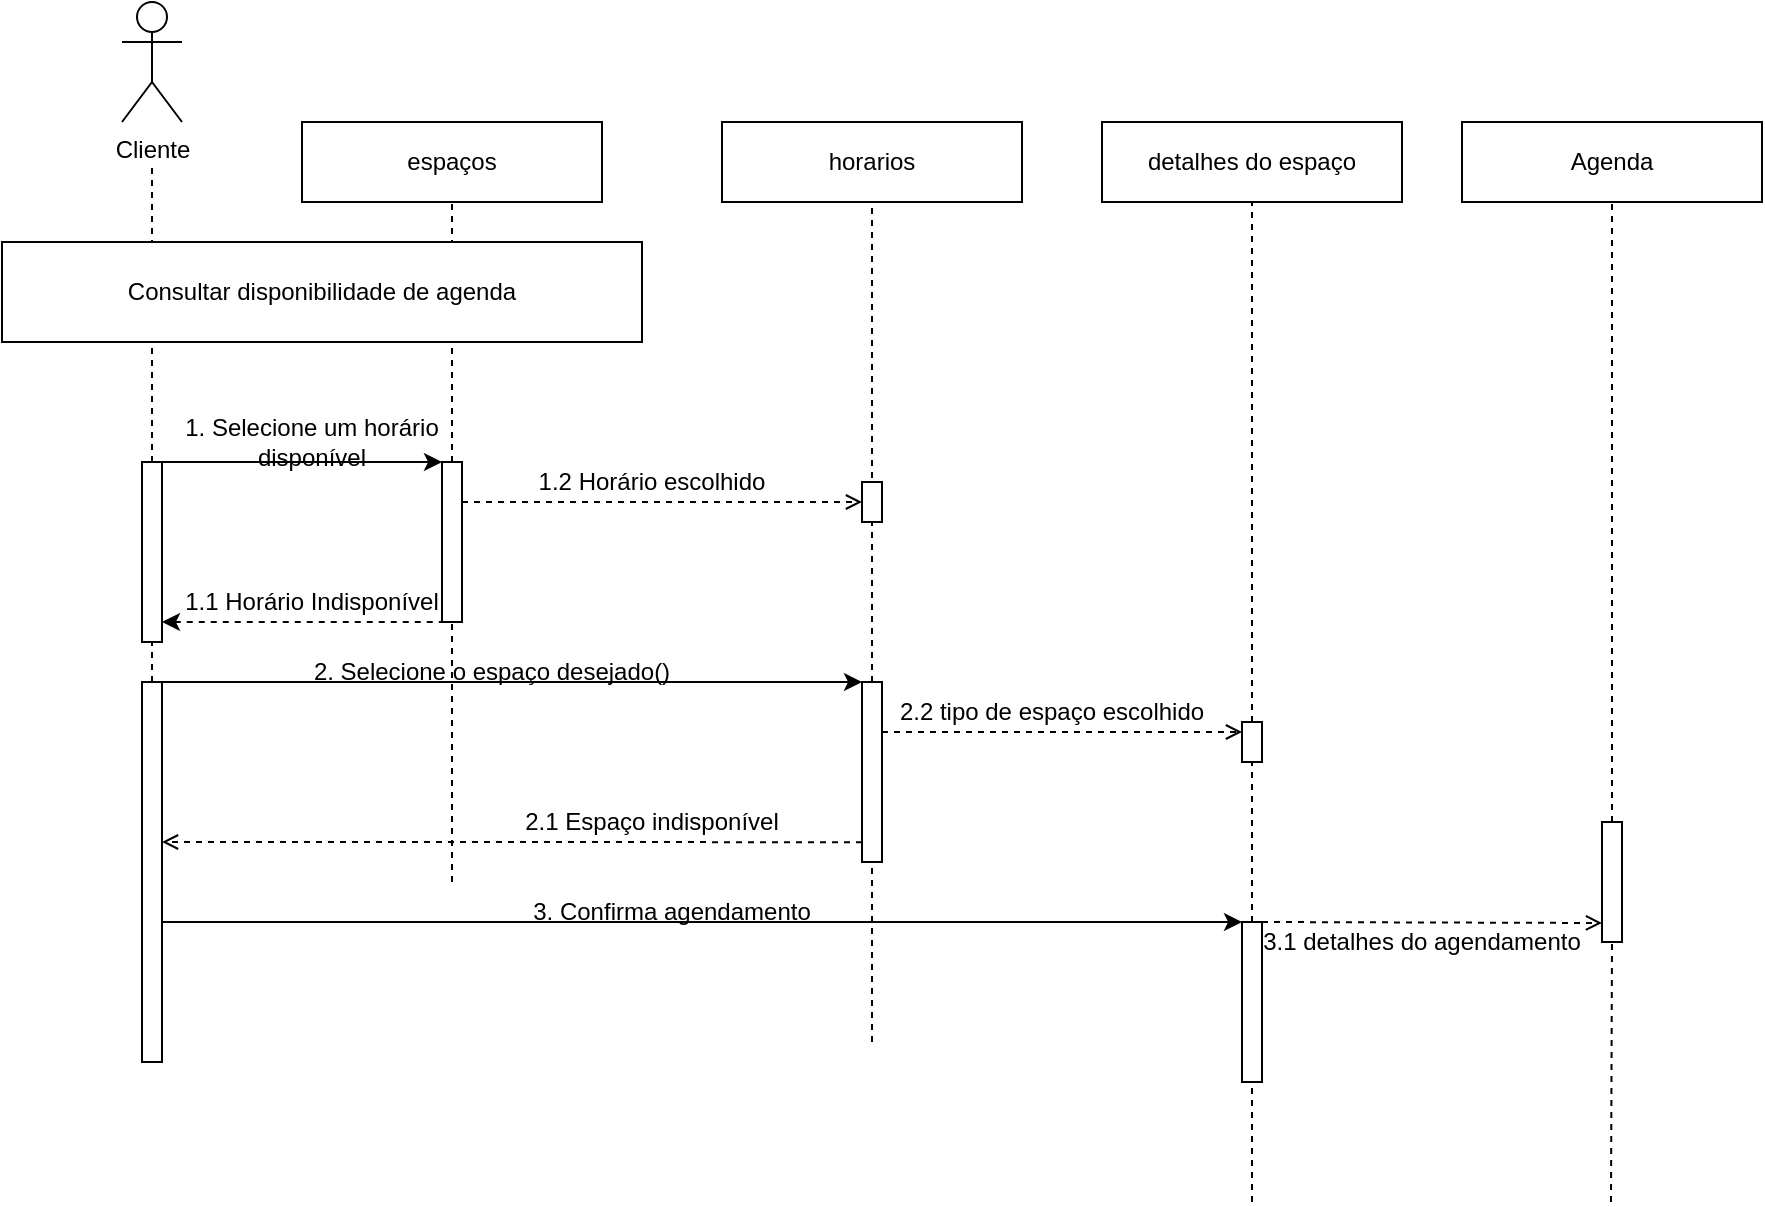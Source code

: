 <mxfile version="21.7.5" type="device">
  <diagram name="Page-1" id="2YBvvXClWsGukQMizWep">
    <mxGraphModel dx="1658" dy="851" grid="1" gridSize="10" guides="1" tooltips="1" connect="1" arrows="1" fold="1" page="1" pageScale="1" pageWidth="850" pageHeight="1100" math="0" shadow="0">
      <root>
        <mxCell id="0" />
        <mxCell id="1" parent="0" />
        <mxCell id="2an6MPPrzPokmKwTBV1P-36" value="" style="endArrow=none;dashed=1;html=1;rounded=0;entryX=0.5;entryY=1;entryDx=0;entryDy=0;" parent="1" source="2an6MPPrzPokmKwTBV1P-35" edge="1">
          <mxGeometry width="50" height="50" relative="1" as="geometry">
            <mxPoint x="665" y="670" as="sourcePoint" />
            <mxPoint x="664.5" y="430" as="targetPoint" />
          </mxGeometry>
        </mxCell>
        <mxCell id="2an6MPPrzPokmKwTBV1P-6" value="Cliente" style="shape=umlActor;verticalLabelPosition=bottom;verticalAlign=top;html=1;outlineConnect=0;" parent="1" vertex="1">
          <mxGeometry x="100" y="70" width="30" height="60" as="geometry" />
        </mxCell>
        <mxCell id="2an6MPPrzPokmKwTBV1P-8" value="" style="endArrow=none;dashed=1;html=1;rounded=0;" parent="1" target="aM9ryv3xv72pqoxQDRHE-2" edge="1">
          <mxGeometry width="50" height="50" relative="1" as="geometry">
            <mxPoint x="115" y="410" as="sourcePoint" />
            <mxPoint x="114.5" y="150" as="targetPoint" />
          </mxGeometry>
        </mxCell>
        <mxCell id="2an6MPPrzPokmKwTBV1P-14" style="edgeStyle=elbowEdgeStyle;rounded=0;orthogonalLoop=1;jettySize=auto;html=1;elbow=vertical;curved=0;" parent="1" edge="1">
          <mxGeometry relative="1" as="geometry">
            <mxPoint x="120" y="300" as="sourcePoint" />
            <mxPoint x="260" y="300" as="targetPoint" />
          </mxGeometry>
        </mxCell>
        <mxCell id="aM9ryv3xv72pqoxQDRHE-2" value="" style="html=1;points=[];perimeter=orthogonalPerimeter;outlineConnect=0;targetShapes=umlLifeline;portConstraint=eastwest;newEdgeStyle={&quot;edgeStyle&quot;:&quot;elbowEdgeStyle&quot;,&quot;elbow&quot;:&quot;vertical&quot;,&quot;curved&quot;:0,&quot;rounded&quot;:0};" parent="1" vertex="1">
          <mxGeometry x="110" y="300" width="10" height="90" as="geometry" />
        </mxCell>
        <mxCell id="2an6MPPrzPokmKwTBV1P-10" value="espaços" style="rounded=0;whiteSpace=wrap;html=1;" parent="1" vertex="1">
          <mxGeometry x="190" y="130" width="150" height="40" as="geometry" />
        </mxCell>
        <mxCell id="2an6MPPrzPokmKwTBV1P-11" value="" style="endArrow=none;dashed=1;html=1;rounded=0;entryX=0.5;entryY=1;entryDx=0;entryDy=0;" parent="1" source="2an6MPPrzPokmKwTBV1P-12" target="2an6MPPrzPokmKwTBV1P-10" edge="1">
          <mxGeometry width="50" height="50" relative="1" as="geometry">
            <mxPoint x="265" y="400" as="sourcePoint" />
            <mxPoint x="264.5" y="260" as="targetPoint" />
          </mxGeometry>
        </mxCell>
        <mxCell id="2an6MPPrzPokmKwTBV1P-13" value="" style="endArrow=none;dashed=1;html=1;rounded=0;entryX=0.5;entryY=1;entryDx=0;entryDy=0;" parent="1" target="2an6MPPrzPokmKwTBV1P-12" edge="1">
          <mxGeometry width="50" height="50" relative="1" as="geometry">
            <mxPoint x="265" y="510" as="sourcePoint" />
            <mxPoint x="265" y="170" as="targetPoint" />
          </mxGeometry>
        </mxCell>
        <mxCell id="2an6MPPrzPokmKwTBV1P-12" value="" style="html=1;points=[];perimeter=orthogonalPerimeter;outlineConnect=0;targetShapes=umlLifeline;portConstraint=eastwest;newEdgeStyle={&quot;edgeStyle&quot;:&quot;elbowEdgeStyle&quot;,&quot;elbow&quot;:&quot;vertical&quot;,&quot;curved&quot;:0,&quot;rounded&quot;:0};" parent="1" vertex="1">
          <mxGeometry x="260" y="300" width="10" height="80" as="geometry" />
        </mxCell>
        <mxCell id="2an6MPPrzPokmKwTBV1P-15" value="1. Selecione um horário disponível" style="text;html=1;strokeColor=none;fillColor=none;align=center;verticalAlign=middle;whiteSpace=wrap;rounded=0;" parent="1" vertex="1">
          <mxGeometry x="120" y="280" width="150" height="20" as="geometry" />
        </mxCell>
        <mxCell id="2an6MPPrzPokmKwTBV1P-17" value="" style="endArrow=none;dashed=1;html=1;rounded=0;startArrow=classic;startFill=1;" parent="1" source="aM9ryv3xv72pqoxQDRHE-2" edge="1">
          <mxGeometry width="50" height="50" relative="1" as="geometry">
            <mxPoint x="125" y="380" as="sourcePoint" />
            <mxPoint x="265" y="380" as="targetPoint" />
          </mxGeometry>
        </mxCell>
        <mxCell id="2an6MPPrzPokmKwTBV1P-19" value="" style="endArrow=open;dashed=1;html=1;rounded=0;endFill=0;" parent="1" target="2an6MPPrzPokmKwTBV1P-22" edge="1">
          <mxGeometry width="50" height="50" relative="1" as="geometry">
            <mxPoint x="270" y="320" as="sourcePoint" />
            <mxPoint x="400" y="320" as="targetPoint" />
          </mxGeometry>
        </mxCell>
        <mxCell id="2an6MPPrzPokmKwTBV1P-24" style="edgeStyle=elbowEdgeStyle;rounded=0;orthogonalLoop=1;jettySize=auto;html=1;elbow=vertical;curved=0;entryX=0;entryY=0;entryDx=0;entryDy=0;entryPerimeter=0;" parent="1" source="2an6MPPrzPokmKwTBV1P-23" target="2an6MPPrzPokmKwTBV1P-26" edge="1">
          <mxGeometry relative="1" as="geometry">
            <mxPoint x="430" y="410" as="targetPoint" />
          </mxGeometry>
        </mxCell>
        <mxCell id="2an6MPPrzPokmKwTBV1P-39" style="edgeStyle=elbowEdgeStyle;rounded=0;orthogonalLoop=1;jettySize=auto;html=1;elbow=vertical;curved=0;" parent="1" edge="1">
          <mxGeometry relative="1" as="geometry">
            <mxPoint x="120" y="530" as="sourcePoint" />
            <mxPoint x="660" y="530" as="targetPoint" />
          </mxGeometry>
        </mxCell>
        <mxCell id="2an6MPPrzPokmKwTBV1P-23" value="" style="html=1;points=[];perimeter=orthogonalPerimeter;outlineConnect=0;targetShapes=umlLifeline;portConstraint=eastwest;newEdgeStyle={&quot;edgeStyle&quot;:&quot;elbowEdgeStyle&quot;,&quot;elbow&quot;:&quot;vertical&quot;,&quot;curved&quot;:0,&quot;rounded&quot;:0};" parent="1" vertex="1">
          <mxGeometry x="110" y="410" width="10" height="190" as="geometry" />
        </mxCell>
        <mxCell id="2an6MPPrzPokmKwTBV1P-25" value="" style="endArrow=none;dashed=1;html=1;rounded=0;entryX=0.5;entryY=1;entryDx=0;entryDy=0;" parent="1" target="2an6MPPrzPokmKwTBV1P-47" edge="1">
          <mxGeometry width="50" height="50" relative="1" as="geometry">
            <mxPoint x="475" y="590" as="sourcePoint" />
            <mxPoint x="475" y="180" as="targetPoint" />
          </mxGeometry>
        </mxCell>
        <mxCell id="2an6MPPrzPokmKwTBV1P-22" value="" style="html=1;points=[];perimeter=orthogonalPerimeter;outlineConnect=0;targetShapes=umlLifeline;portConstraint=eastwest;newEdgeStyle={&quot;edgeStyle&quot;:&quot;elbowEdgeStyle&quot;,&quot;elbow&quot;:&quot;vertical&quot;,&quot;curved&quot;:0,&quot;rounded&quot;:0};" parent="1" vertex="1">
          <mxGeometry x="470" y="310" width="10" height="20" as="geometry" />
        </mxCell>
        <mxCell id="2an6MPPrzPokmKwTBV1P-26" value="" style="html=1;points=[];perimeter=orthogonalPerimeter;outlineConnect=0;targetShapes=umlLifeline;portConstraint=eastwest;newEdgeStyle={&quot;edgeStyle&quot;:&quot;elbowEdgeStyle&quot;,&quot;elbow&quot;:&quot;vertical&quot;,&quot;curved&quot;:0,&quot;rounded&quot;:0};" parent="1" vertex="1">
          <mxGeometry x="470" y="410" width="10" height="90" as="geometry" />
        </mxCell>
        <mxCell id="2an6MPPrzPokmKwTBV1P-27" value="2. Selecione o espaço desejado()" style="text;html=1;strokeColor=none;fillColor=none;align=center;verticalAlign=middle;whiteSpace=wrap;rounded=0;" parent="1" vertex="1">
          <mxGeometry x="190" y="390" width="190" height="30" as="geometry" />
        </mxCell>
        <mxCell id="2an6MPPrzPokmKwTBV1P-28" value="" style="endArrow=none;dashed=1;html=1;rounded=0;" parent="1" source="aM9ryv3xv72pqoxQDRHE-2" edge="1">
          <mxGeometry width="50" height="50" relative="1" as="geometry">
            <mxPoint x="114.5" y="290" as="sourcePoint" />
            <mxPoint x="115" y="150" as="targetPoint" />
          </mxGeometry>
        </mxCell>
        <mxCell id="2an6MPPrzPokmKwTBV1P-33" value="" style="endArrow=open;dashed=1;html=1;rounded=0;endFill=0;" parent="1" target="2an6MPPrzPokmKwTBV1P-35" edge="1">
          <mxGeometry width="50" height="50" relative="1" as="geometry">
            <mxPoint x="480" y="435" as="sourcePoint" />
            <mxPoint x="600" y="434.5" as="targetPoint" />
          </mxGeometry>
        </mxCell>
        <mxCell id="2an6MPPrzPokmKwTBV1P-38" value="" style="endArrow=none;dashed=1;html=1;rounded=0;entryX=0.5;entryY=1;entryDx=0;entryDy=0;" parent="1" target="2an6MPPrzPokmKwTBV1P-37" edge="1">
          <mxGeometry width="50" height="50" relative="1" as="geometry">
            <mxPoint x="665" y="670" as="sourcePoint" />
            <mxPoint x="664.5" y="430" as="targetPoint" />
          </mxGeometry>
        </mxCell>
        <mxCell id="2an6MPPrzPokmKwTBV1P-37" value="" style="html=1;points=[];perimeter=orthogonalPerimeter;outlineConnect=0;targetShapes=umlLifeline;portConstraint=eastwest;newEdgeStyle={&quot;edgeStyle&quot;:&quot;elbowEdgeStyle&quot;,&quot;elbow&quot;:&quot;vertical&quot;,&quot;curved&quot;:0,&quot;rounded&quot;:0};" parent="1" vertex="1">
          <mxGeometry x="660" y="530" width="10" height="80" as="geometry" />
        </mxCell>
        <mxCell id="2an6MPPrzPokmKwTBV1P-40" value="3. Confirma agendamento " style="text;html=1;strokeColor=none;fillColor=none;align=center;verticalAlign=middle;whiteSpace=wrap;rounded=0;" parent="1" vertex="1">
          <mxGeometry x="280" y="510" width="190" height="30" as="geometry" />
        </mxCell>
        <mxCell id="2an6MPPrzPokmKwTBV1P-4" value="Consultar disponibilidade de agenda" style="rounded=0;whiteSpace=wrap;html=1;" parent="1" vertex="1">
          <mxGeometry x="40" y="190" width="320" height="50" as="geometry" />
        </mxCell>
        <mxCell id="2an6MPPrzPokmKwTBV1P-41" value="Agenda" style="rounded=0;whiteSpace=wrap;html=1;" parent="1" vertex="1">
          <mxGeometry x="770" y="130" width="150" height="40" as="geometry" />
        </mxCell>
        <mxCell id="2an6MPPrzPokmKwTBV1P-42" value="" style="endArrow=open;dashed=1;html=1;rounded=0;endFill=0;" parent="1" edge="1">
          <mxGeometry width="50" height="50" relative="1" as="geometry">
            <mxPoint x="670" y="530" as="sourcePoint" />
            <mxPoint x="840" y="530.5" as="targetPoint" />
          </mxGeometry>
        </mxCell>
        <mxCell id="2an6MPPrzPokmKwTBV1P-44" value="" style="endArrow=none;dashed=1;html=1;rounded=0;entryX=0.5;entryY=1;entryDx=0;entryDy=0;" parent="1" target="2an6MPPrzPokmKwTBV1P-41" edge="1" source="2an6MPPrzPokmKwTBV1P-43">
          <mxGeometry width="50" height="50" relative="1" as="geometry">
            <mxPoint x="844.5" y="670" as="sourcePoint" />
            <mxPoint x="844.5" y="610" as="targetPoint" />
          </mxGeometry>
        </mxCell>
        <mxCell id="2an6MPPrzPokmKwTBV1P-46" value="" style="endArrow=none;dashed=1;html=1;rounded=0;entryX=0.5;entryY=1;entryDx=0;entryDy=0;" parent="1" source="2an6MPPrzPokmKwTBV1P-35" edge="1">
          <mxGeometry width="50" height="50" relative="1" as="geometry">
            <mxPoint x="665" y="530" as="sourcePoint" />
            <mxPoint x="665" y="160" as="targetPoint" />
          </mxGeometry>
        </mxCell>
        <mxCell id="2an6MPPrzPokmKwTBV1P-47" value="horarios" style="rounded=0;whiteSpace=wrap;html=1;" parent="1" vertex="1">
          <mxGeometry x="400" y="130" width="150" height="40" as="geometry" />
        </mxCell>
        <mxCell id="2an6MPPrzPokmKwTBV1P-48" value="detalhes do espaço" style="rounded=0;whiteSpace=wrap;html=1;" parent="1" vertex="1">
          <mxGeometry x="590" y="130" width="150" height="40" as="geometry" />
        </mxCell>
        <mxCell id="2an6MPPrzPokmKwTBV1P-49" value="" style="endArrow=none;dashed=1;html=1;rounded=0;entryX=0.5;entryY=1;entryDx=0;entryDy=0;" parent="1" source="2an6MPPrzPokmKwTBV1P-37" target="2an6MPPrzPokmKwTBV1P-35" edge="1">
          <mxGeometry width="50" height="50" relative="1" as="geometry">
            <mxPoint x="665" y="530" as="sourcePoint" />
            <mxPoint x="665" y="160" as="targetPoint" />
          </mxGeometry>
        </mxCell>
        <mxCell id="2an6MPPrzPokmKwTBV1P-35" value="" style="html=1;points=[];perimeter=orthogonalPerimeter;outlineConnect=0;targetShapes=umlLifeline;portConstraint=eastwest;newEdgeStyle={&quot;edgeStyle&quot;:&quot;elbowEdgeStyle&quot;,&quot;elbow&quot;:&quot;vertical&quot;,&quot;curved&quot;:0,&quot;rounded&quot;:0};" parent="1" vertex="1">
          <mxGeometry x="660" y="430" width="10" height="20" as="geometry" />
        </mxCell>
        <mxCell id="2an6MPPrzPokmKwTBV1P-51" value="" style="endArrow=open;dashed=1;html=1;rounded=0;endFill=0;entryX=1;entryY=0.368;entryDx=0;entryDy=0;entryPerimeter=0;" parent="1" edge="1">
          <mxGeometry width="50" height="50" relative="1" as="geometry">
            <mxPoint x="470" y="490.08" as="sourcePoint" />
            <mxPoint x="120" y="490.0" as="targetPoint" />
          </mxGeometry>
        </mxCell>
        <mxCell id="2an6MPPrzPokmKwTBV1P-52" value="2.1 Espaço indisponível" style="text;html=1;strokeColor=none;fillColor=none;align=center;verticalAlign=middle;whiteSpace=wrap;rounded=0;" parent="1" vertex="1">
          <mxGeometry x="300" y="470" width="130" height="20" as="geometry" />
        </mxCell>
        <mxCell id="fKUN-7aVizzdn0GA6dgH-1" value="1.1 Horário Indisponível" style="text;html=1;strokeColor=none;fillColor=none;align=center;verticalAlign=middle;whiteSpace=wrap;rounded=0;" vertex="1" parent="1">
          <mxGeometry x="110" y="360" width="170" height="20" as="geometry" />
        </mxCell>
        <mxCell id="fKUN-7aVizzdn0GA6dgH-4" value="" style="endArrow=none;dashed=1;html=1;rounded=0;entryX=0.5;entryY=1;entryDx=0;entryDy=0;" edge="1" parent="1" target="2an6MPPrzPokmKwTBV1P-43">
          <mxGeometry width="50" height="50" relative="1" as="geometry">
            <mxPoint x="844.5" y="670" as="sourcePoint" />
            <mxPoint x="845" y="170" as="targetPoint" />
          </mxGeometry>
        </mxCell>
        <mxCell id="2an6MPPrzPokmKwTBV1P-43" value="" style="html=1;points=[];perimeter=orthogonalPerimeter;outlineConnect=0;targetShapes=umlLifeline;portConstraint=eastwest;newEdgeStyle={&quot;edgeStyle&quot;:&quot;elbowEdgeStyle&quot;,&quot;elbow&quot;:&quot;vertical&quot;,&quot;curved&quot;:0,&quot;rounded&quot;:0};" parent="1" vertex="1">
          <mxGeometry x="840" y="480" width="10" height="60" as="geometry" />
        </mxCell>
        <mxCell id="fKUN-7aVizzdn0GA6dgH-5" value="3.1 detalhes do agendamento" style="text;html=1;strokeColor=none;fillColor=none;align=center;verticalAlign=middle;whiteSpace=wrap;rounded=0;" vertex="1" parent="1">
          <mxGeometry x="650" y="530" width="200" height="20" as="geometry" />
        </mxCell>
        <mxCell id="fKUN-7aVizzdn0GA6dgH-6" value="2.2 tipo de espaço escolhido" style="text;html=1;strokeColor=none;fillColor=none;align=center;verticalAlign=middle;whiteSpace=wrap;rounded=0;" vertex="1" parent="1">
          <mxGeometry x="480" y="410" width="170" height="30" as="geometry" />
        </mxCell>
        <mxCell id="fKUN-7aVizzdn0GA6dgH-7" value="1.2 Horário escolhido " style="text;html=1;strokeColor=none;fillColor=none;align=center;verticalAlign=middle;whiteSpace=wrap;rounded=0;" vertex="1" parent="1">
          <mxGeometry x="305" y="300" width="120" height="20" as="geometry" />
        </mxCell>
      </root>
    </mxGraphModel>
  </diagram>
</mxfile>

